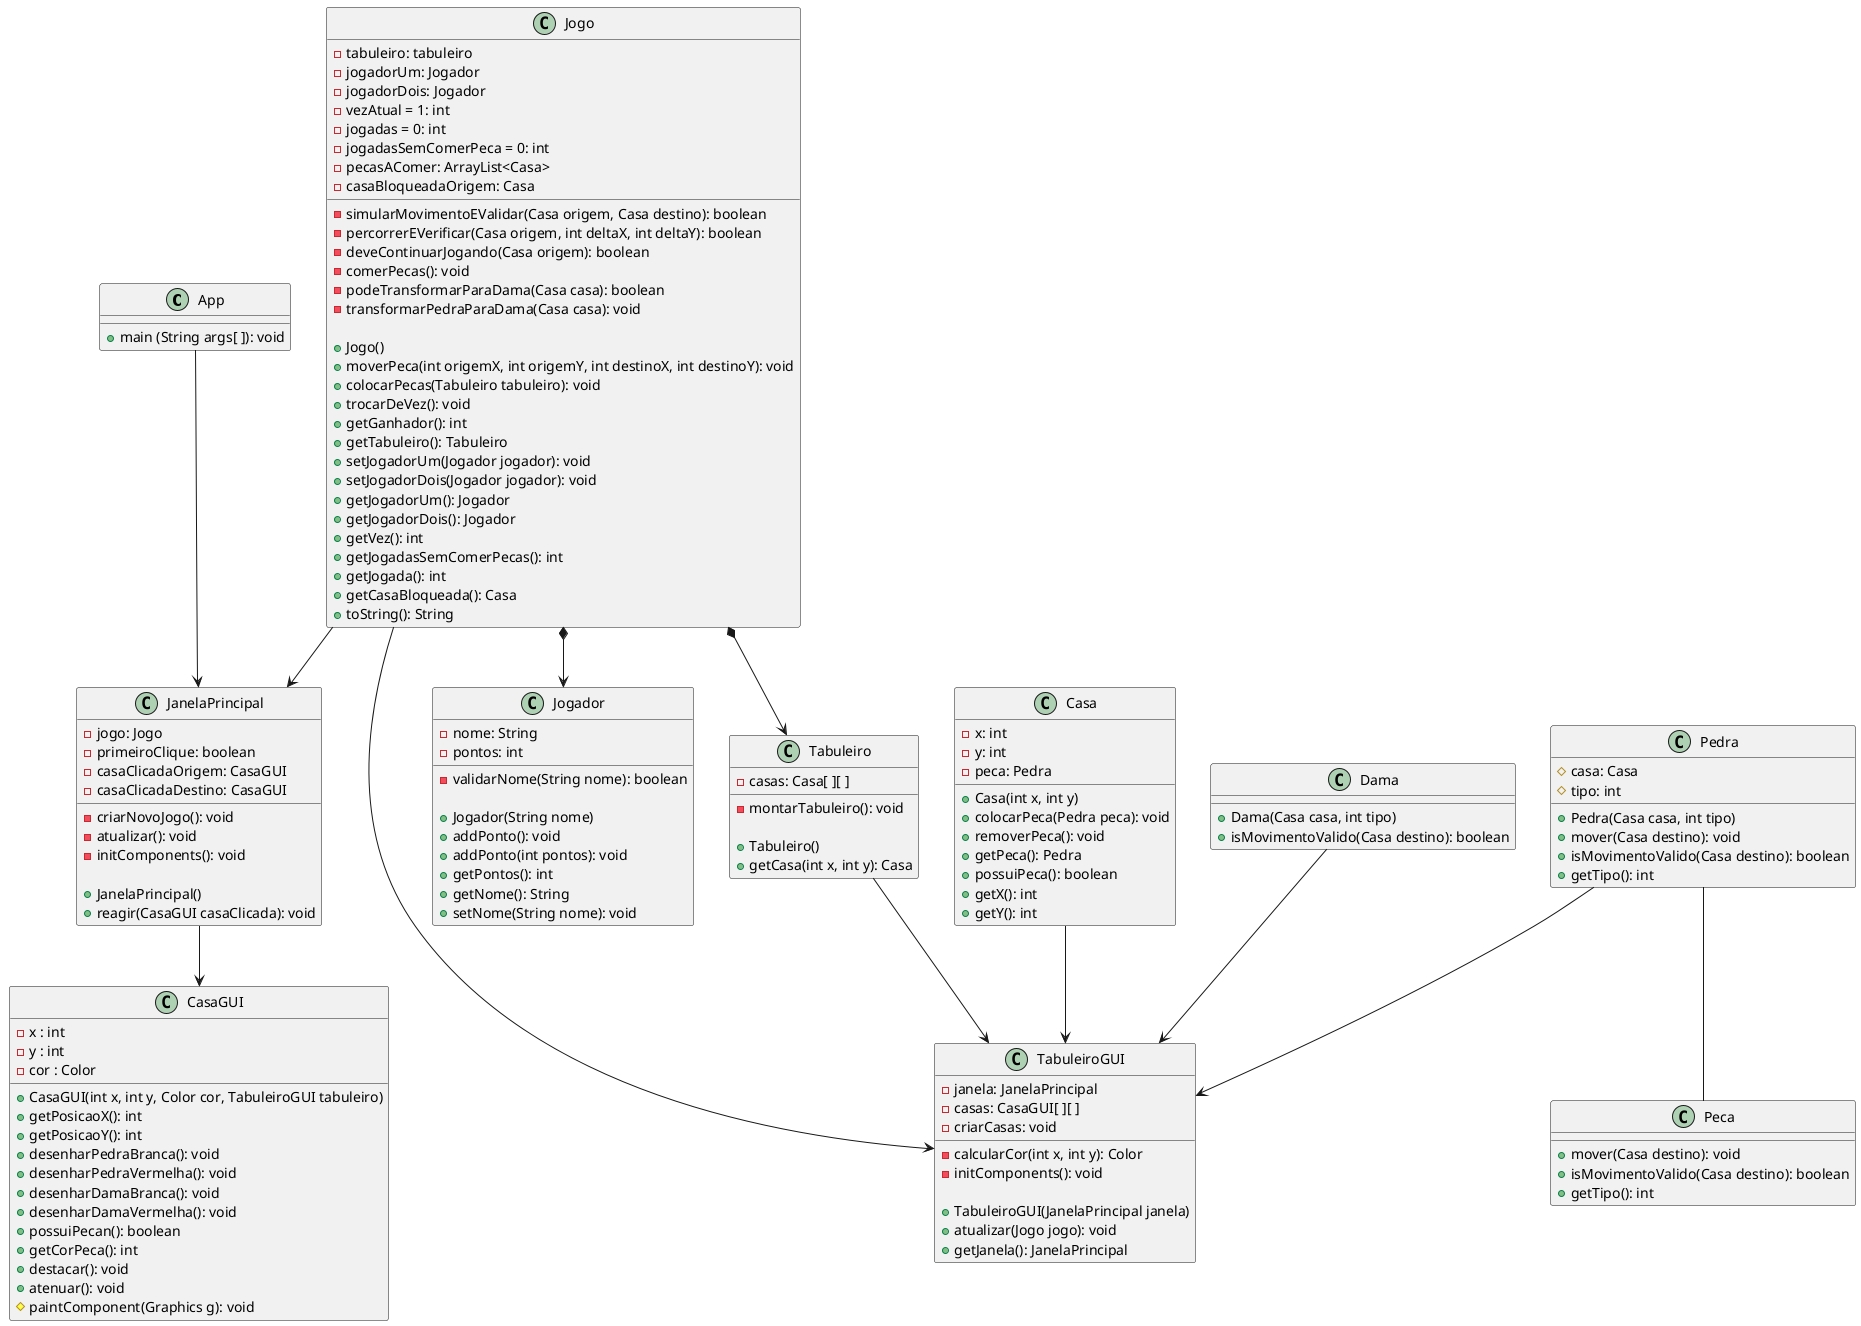 @startuml Diagrama

class App{
    + main (String args[ ]): void
}

class CasaGUI{
    - x : int 
    - y : int
    - cor : Color

    + CasaGUI(int x, int y, Color cor, TabuleiroGUI tabuleiro)
    + getPosicaoX(): int
    + getPosicaoY(): int
    + desenharPedraBranca(): void
    + desenharPedraVermelha(): void
    + desenharDamaBranca(): void
    + desenharDamaVermelha(): void
    + possuiPecan(): boolean
    + getCorPeca(): int
    + destacar(): void
    + atenuar(): void
    # paintComponent(Graphics g): void
}

class JanelaPrincipal{
    - jogo: Jogo
    - primeiroClique: boolean
    - casaClicadaOrigem: CasaGUI
    - casaClicadaDestino: CasaGUI
    - criarNovoJogo(): void
    - atualizar(): void
    - initComponents(): void

    + JanelaPrincipal()
    + reagir(CasaGUI casaClicada): void
}

class TabuleiroGUI{
    - janela: JanelaPrincipal
    - casas: CasaGUI[ ][ ]
    - criarCasas: void
    - calcularCor(int x, int y): Color
    - initComponents(): void

    + TabuleiroGUI(JanelaPrincipal janela)
    + atualizar(Jogo jogo): void
    + getJanela(): JanelaPrincipal
}


class Casa{
    - x: int
    - y: int
    - peca: Pedra

    + Casa(int x, int y)
    + colocarPeca(Pedra peca): void
    + removerPeca(): void
    + getPeca(): Pedra
    + possuiPeca(): boolean
    + getX(): int
    + getY(): int
}

class Dama{
    + Dama(Casa casa, int tipo)
    + isMovimentoValido(Casa destino): boolean
}

class Jogador{
    - nome: String
    - pontos: int
    - validarNome(String nome): boolean

    + Jogador(String nome)
    + addPonto(): void
    + addPonto(int pontos): void
    + getPontos(): int
    + getNome(): String
    + setNome(String nome): void
}

class Jogo{
    - tabuleiro: tabuleiro
    - jogadorUm: Jogador
    - jogadorDois: Jogador
    - vezAtual = 1: int
    - jogadas = 0: int
    - jogadasSemComerPeca = 0: int
    - pecasAComer: ArrayList<Casa>
    - casaBloqueadaOrigem: Casa
    - simularMovimentoEValidar(Casa origem, Casa destino): boolean
    - percorrerEVerificar(Casa origem, int deltaX, int deltaY): boolean
    - deveContinuarJogando(Casa origem): boolean
    - comerPecas(): void
    - podeTransformarParaDama(Casa casa): boolean
    - transformarPedraParaDama(Casa casa): void

    + Jogo()
    + moverPeca(int origemX, int origemY, int destinoX, int destinoY): void
    + colocarPecas(Tabuleiro tabuleiro): void
    + trocarDeVez(): void
    + getGanhador(): int
    + getTabuleiro(): Tabuleiro
    + setJogadorUm(Jogador jogador): void
    + setJogadorDois(Jogador jogador): void
    + getJogadorUm(): Jogador
    + getJogadorDois(): Jogador
    + getVez(): int
    + getJogadasSemComerPecas(): int
    + getJogada(): int
    + getCasaBloqueada(): Casa
    + toString(): String
}

class Peca{
    + mover(Casa destino): void
    + isMovimentoValido(Casa destino): boolean
    + getTipo(): int
}

class Pedra{
    # casa: Casa
    # tipo: int

    + Pedra(Casa casa, int tipo)
    + mover(Casa destino): void
    + isMovimentoValido(Casa destino): boolean
    + getTipo(): int
}

class Tabuleiro{
    - casas: Casa[ ][ ]
    - montarTabuleiro(): void

    + Tabuleiro()
    + getCasa(int x, int y): Casa
}

App --> JanelaPrincipal
Jogo --> JanelaPrincipal
Jogo *--> Jogador
Jogo *--> Tabuleiro
JanelaPrincipal --> CasaGUI
Casa --> TabuleiroGUI 
Dama --> TabuleiroGUI 
Jogo --> TabuleiroGUI  
Pedra --> TabuleiroGUI 
Tabuleiro --> TabuleiroGUI
Pedra -- Peca

@enduml